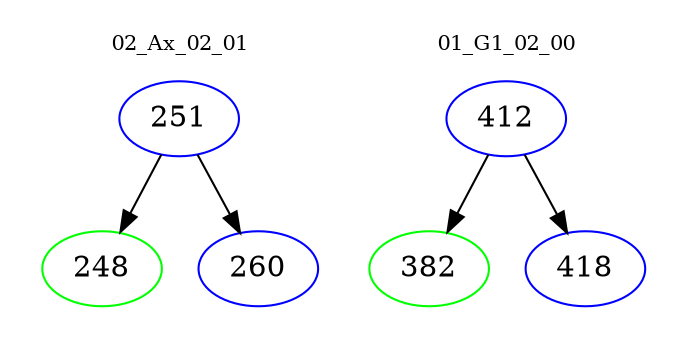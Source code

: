 digraph{
subgraph cluster_0 {
color = white
label = "02_Ax_02_01";
fontsize=10;
T0_251 [label="251", color="blue"]
T0_251 -> T0_248 [color="black"]
T0_248 [label="248", color="green"]
T0_251 -> T0_260 [color="black"]
T0_260 [label="260", color="blue"]
}
subgraph cluster_1 {
color = white
label = "01_G1_02_00";
fontsize=10;
T1_412 [label="412", color="blue"]
T1_412 -> T1_382 [color="black"]
T1_382 [label="382", color="green"]
T1_412 -> T1_418 [color="black"]
T1_418 [label="418", color="blue"]
}
}

